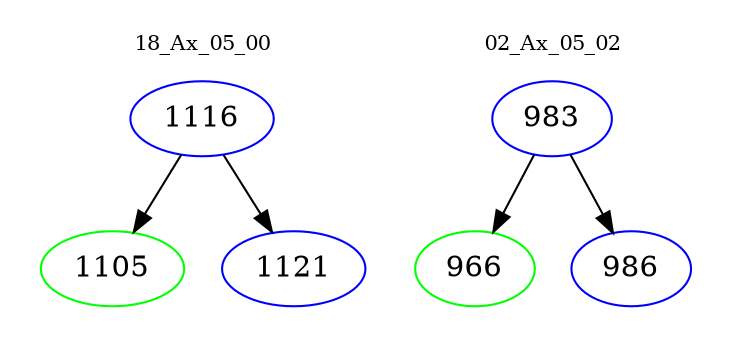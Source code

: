 digraph{
subgraph cluster_0 {
color = white
label = "18_Ax_05_00";
fontsize=10;
T0_1116 [label="1116", color="blue"]
T0_1116 -> T0_1105 [color="black"]
T0_1105 [label="1105", color="green"]
T0_1116 -> T0_1121 [color="black"]
T0_1121 [label="1121", color="blue"]
}
subgraph cluster_1 {
color = white
label = "02_Ax_05_02";
fontsize=10;
T1_983 [label="983", color="blue"]
T1_983 -> T1_966 [color="black"]
T1_966 [label="966", color="green"]
T1_983 -> T1_986 [color="black"]
T1_986 [label="986", color="blue"]
}
}
